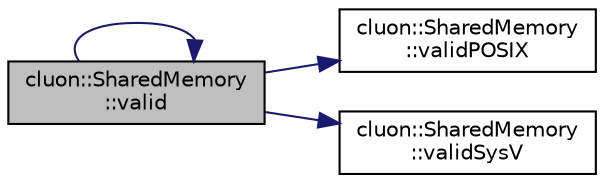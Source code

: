 digraph "cluon::SharedMemory::valid"
{
 // LATEX_PDF_SIZE
  edge [fontname="Helvetica",fontsize="10",labelfontname="Helvetica",labelfontsize="10"];
  node [fontname="Helvetica",fontsize="10",shape=record];
  rankdir="LR";
  Node1 [label="cluon::SharedMemory\l::valid",height=0.2,width=0.4,color="black", fillcolor="grey75", style="filled", fontcolor="black",tooltip=" "];
  Node1 -> Node1 [color="midnightblue",fontsize="10",style="solid",fontname="Helvetica"];
  Node1 -> Node2 [color="midnightblue",fontsize="10",style="solid",fontname="Helvetica"];
  Node2 [label="cluon::SharedMemory\l::validPOSIX",height=0.2,width=0.4,color="black", fillcolor="white", style="filled",URL="$classcluon_1_1SharedMemory.html#ab2e6566c1ffaa1ad0dc1c8f9f0bdae21",tooltip=" "];
  Node1 -> Node3 [color="midnightblue",fontsize="10",style="solid",fontname="Helvetica"];
  Node3 [label="cluon::SharedMemory\l::validSysV",height=0.2,width=0.4,color="black", fillcolor="white", style="filled",URL="$classcluon_1_1SharedMemory.html#a1eb840a1bbf8f52da891400504f281cb",tooltip=" "];
}
